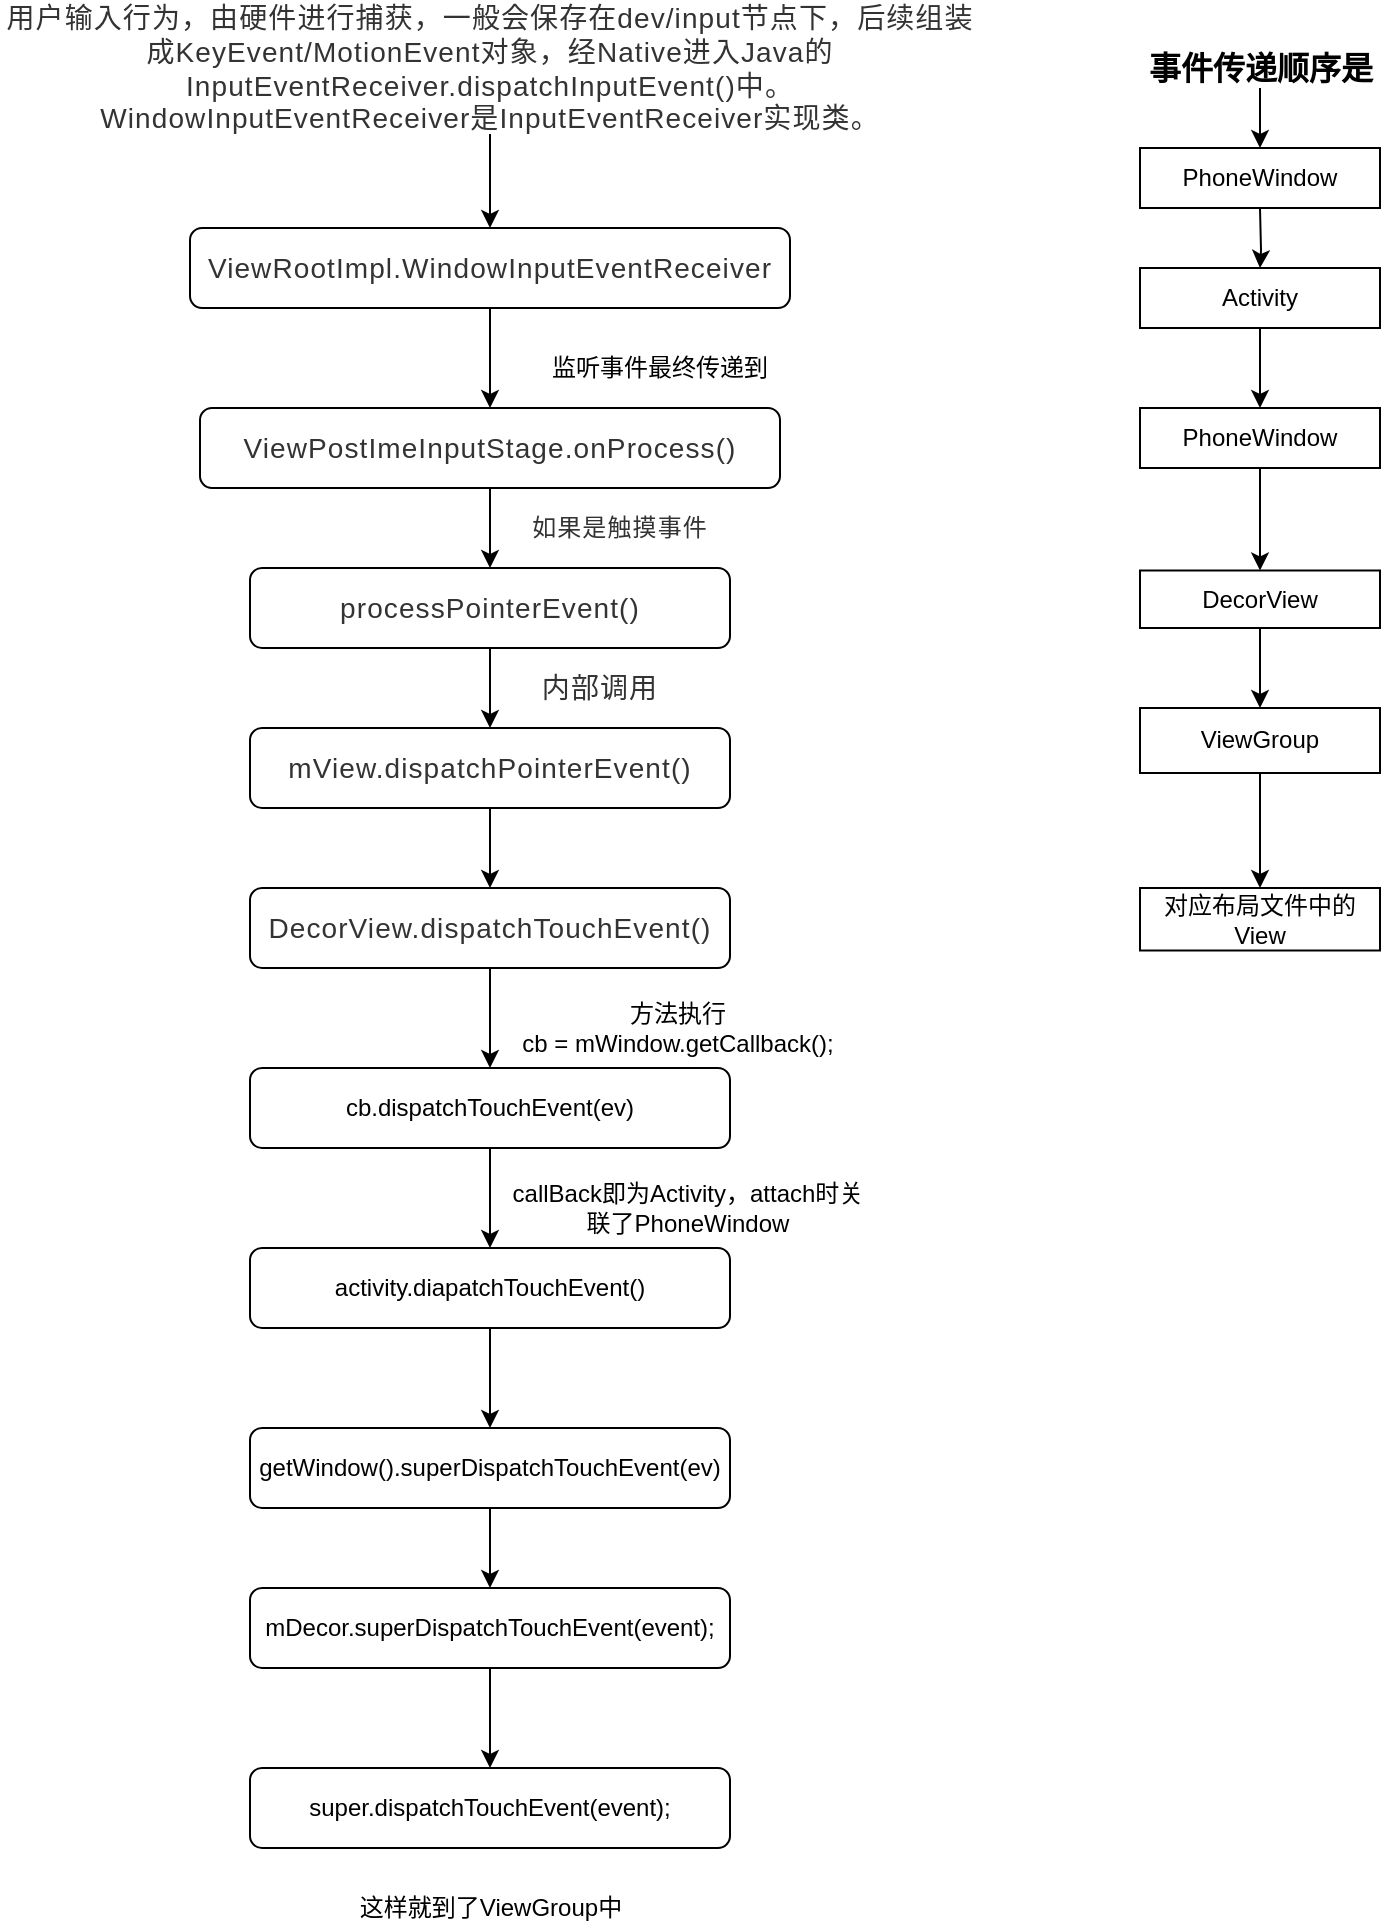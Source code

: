 <mxfile version="14.5.1" type="github">
  <diagram id="C5RBs43oDa-KdzZeNtuy" name="Page-1">
    <mxGraphModel dx="786" dy="492" grid="1" gridSize="10" guides="1" tooltips="1" connect="1" arrows="1" fold="1" page="1" pageScale="1" pageWidth="827" pageHeight="1169" math="0" shadow="0">
      <root>
        <mxCell id="WIyWlLk6GJQsqaUBKTNV-0" />
        <mxCell id="WIyWlLk6GJQsqaUBKTNV-1" parent="WIyWlLk6GJQsqaUBKTNV-0" />
        <mxCell id="bAhNseAzFj9elFxGUeEz-3" value="" style="edgeStyle=orthogonalEdgeStyle;rounded=0;orthogonalLoop=1;jettySize=auto;html=1;" edge="1" parent="WIyWlLk6GJQsqaUBKTNV-1" source="WIyWlLk6GJQsqaUBKTNV-3" target="bAhNseAzFj9elFxGUeEz-0">
          <mxGeometry relative="1" as="geometry" />
        </mxCell>
        <mxCell id="WIyWlLk6GJQsqaUBKTNV-3" value="&lt;span style=&quot;color: rgb(51 , 51 , 51) ; font-family: , , , &amp;#34;helvetica neue&amp;#34; , &amp;#34;pingfang sc&amp;#34; , &amp;#34;hiragino sans gb&amp;#34; , &amp;#34;microsoft yahei ui&amp;#34; , &amp;#34;microsoft yahei&amp;#34; , &amp;#34;arial&amp;#34; , sans-serif ; font-size: 14px ; letter-spacing: 0.544px ; text-align: left ; background-color: rgb(255 , 255 , 255)&quot;&gt;ViewRootImpl.WindowInputEventReceiver&lt;/span&gt;" style="rounded=1;whiteSpace=wrap;html=1;fontSize=12;glass=0;strokeWidth=1;shadow=0;" parent="WIyWlLk6GJQsqaUBKTNV-1" vertex="1">
          <mxGeometry x="170" y="150" width="300" height="40" as="geometry" />
        </mxCell>
        <mxCell id="bAhNseAzFj9elFxGUeEz-11" value="" style="edgeStyle=orthogonalEdgeStyle;rounded=0;orthogonalLoop=1;jettySize=auto;html=1;" edge="1" parent="WIyWlLk6GJQsqaUBKTNV-1" source="bAhNseAzFj9elFxGUeEz-0" target="bAhNseAzFj9elFxGUeEz-9">
          <mxGeometry relative="1" as="geometry" />
        </mxCell>
        <mxCell id="bAhNseAzFj9elFxGUeEz-0" value="&lt;span style=&quot;color: rgb(51 , 51 , 51) ; font-family: , , , &amp;#34;helvetica neue&amp;#34; , &amp;#34;pingfang sc&amp;#34; , &amp;#34;hiragino sans gb&amp;#34; , &amp;#34;microsoft yahei ui&amp;#34; , &amp;#34;microsoft yahei&amp;#34; , &amp;#34;arial&amp;#34; , sans-serif ; font-size: 14px ; letter-spacing: 0.544px ; text-align: left ; background-color: rgb(255 , 255 , 255)&quot;&gt;ViewPostImeInputStage.onProcess()&lt;/span&gt;" style="rounded=1;whiteSpace=wrap;html=1;" vertex="1" parent="WIyWlLk6GJQsqaUBKTNV-1">
          <mxGeometry x="175" y="240" width="290" height="40" as="geometry" />
        </mxCell>
        <mxCell id="bAhNseAzFj9elFxGUeEz-4" value="监听事件最终传递到" style="text;html=1;strokeColor=none;fillColor=none;align=center;verticalAlign=middle;whiteSpace=wrap;rounded=0;" vertex="1" parent="WIyWlLk6GJQsqaUBKTNV-1">
          <mxGeometry x="320" y="210" width="170" height="20" as="geometry" />
        </mxCell>
        <mxCell id="bAhNseAzFj9elFxGUeEz-6" value="" style="endArrow=none;dashed=1;html=1;dashPattern=1 3;strokeWidth=2;" edge="1" parent="WIyWlLk6GJQsqaUBKTNV-1" source="bAhNseAzFj9elFxGUeEz-5">
          <mxGeometry width="50" height="50" relative="1" as="geometry">
            <mxPoint x="380" y="100" as="sourcePoint" />
            <mxPoint x="430" y="50" as="targetPoint" />
          </mxGeometry>
        </mxCell>
        <mxCell id="bAhNseAzFj9elFxGUeEz-37" value="" style="edgeStyle=orthogonalEdgeStyle;rounded=0;orthogonalLoop=1;jettySize=auto;html=1;fontSize=12;" edge="1" parent="WIyWlLk6GJQsqaUBKTNV-1" source="bAhNseAzFj9elFxGUeEz-5" target="WIyWlLk6GJQsqaUBKTNV-3">
          <mxGeometry relative="1" as="geometry" />
        </mxCell>
        <mxCell id="bAhNseAzFj9elFxGUeEz-5" value="&lt;span style=&quot;color: rgb(51 , 51 , 51) ; font-family: , , , &amp;#34;helvetica neue&amp;#34; , &amp;#34;pingfang sc&amp;#34; , &amp;#34;hiragino sans gb&amp;#34; , &amp;#34;microsoft yahei ui&amp;#34; , &amp;#34;microsoft yahei&amp;#34; , &amp;#34;arial&amp;#34; , sans-serif ; font-size: 14px ; letter-spacing: 0.544px ; text-align: left ; background-color: rgb(255 , 255 , 255)&quot;&gt;用户输入行为，由硬件进行捕获，一般会保存在dev/input节点下，后续组装成KeyEvent/MotionEvent对象，经Native进入Java的InputEventReceiver.dispatchInputEvent()中。&lt;br&gt;&lt;/span&gt;&lt;span style=&quot;color: rgb(51 , 51 , 51) ; font-size: 14px ; letter-spacing: 0.544px ; text-align: left ; background-color: rgb(255 , 255 , 255)&quot;&gt;WindowInputEventReceiver是InputEventReceiver实现类。&lt;/span&gt;&lt;span style=&quot;color: rgb(51 , 51 , 51) ; font-family: , , , &amp;#34;helvetica neue&amp;#34; , &amp;#34;pingfang sc&amp;#34; , &amp;#34;hiragino sans gb&amp;#34; , &amp;#34;microsoft yahei ui&amp;#34; , &amp;#34;microsoft yahei&amp;#34; , &amp;#34;arial&amp;#34; , sans-serif ; font-size: 14px ; letter-spacing: 0.544px ; text-align: left ; background-color: rgb(255 , 255 , 255)&quot;&gt;&lt;br&gt;&lt;/span&gt;" style="text;html=1;strokeColor=none;fillColor=none;align=center;verticalAlign=middle;whiteSpace=wrap;rounded=0;" vertex="1" parent="WIyWlLk6GJQsqaUBKTNV-1">
          <mxGeometry x="75" y="40" width="490" height="60" as="geometry" />
        </mxCell>
        <mxCell id="bAhNseAzFj9elFxGUeEz-8" value="" style="endArrow=none;dashed=1;html=1;dashPattern=1 3;strokeWidth=2;" edge="1" parent="WIyWlLk6GJQsqaUBKTNV-1" target="bAhNseAzFj9elFxGUeEz-5">
          <mxGeometry width="50" height="50" relative="1" as="geometry">
            <mxPoint x="380" y="100" as="sourcePoint" />
            <mxPoint x="430" y="50" as="targetPoint" />
          </mxGeometry>
        </mxCell>
        <mxCell id="bAhNseAzFj9elFxGUeEz-17" value="" style="edgeStyle=orthogonalEdgeStyle;rounded=0;orthogonalLoop=1;jettySize=auto;html=1;" edge="1" parent="WIyWlLk6GJQsqaUBKTNV-1" source="bAhNseAzFj9elFxGUeEz-9" target="bAhNseAzFj9elFxGUeEz-13">
          <mxGeometry relative="1" as="geometry" />
        </mxCell>
        <mxCell id="bAhNseAzFj9elFxGUeEz-9" value="&lt;span style=&quot;color: rgb(51 , 51 , 51) ; font-family: , , , &amp;#34;helvetica neue&amp;#34; , &amp;#34;pingfang sc&amp;#34; , &amp;#34;hiragino sans gb&amp;#34; , &amp;#34;microsoft yahei ui&amp;#34; , &amp;#34;microsoft yahei&amp;#34; , &amp;#34;arial&amp;#34; , sans-serif ; font-size: 14px ; letter-spacing: 0.544px ; text-align: left ; background-color: rgb(255 , 255 , 255)&quot;&gt;processPointerEvent()&lt;/span&gt;" style="rounded=1;whiteSpace=wrap;html=1;" vertex="1" parent="WIyWlLk6GJQsqaUBKTNV-1">
          <mxGeometry x="200" y="320" width="240" height="40" as="geometry" />
        </mxCell>
        <mxCell id="bAhNseAzFj9elFxGUeEz-12" value="&lt;span style=&quot;color: rgb(51, 51, 51); font-size: 12px; letter-spacing: 0.544px; text-align: left; background-color: rgb(255, 255, 255);&quot;&gt;如果是触摸事件&lt;/span&gt;" style="text;html=1;strokeColor=none;fillColor=none;align=center;verticalAlign=middle;whiteSpace=wrap;rounded=0;fontSize=12;" vertex="1" parent="WIyWlLk6GJQsqaUBKTNV-1">
          <mxGeometry x="330" y="290" width="110" height="20" as="geometry" />
        </mxCell>
        <mxCell id="bAhNseAzFj9elFxGUeEz-20" value="" style="edgeStyle=orthogonalEdgeStyle;rounded=0;orthogonalLoop=1;jettySize=auto;html=1;fontSize=12;" edge="1" parent="WIyWlLk6GJQsqaUBKTNV-1" source="bAhNseAzFj9elFxGUeEz-13" target="bAhNseAzFj9elFxGUeEz-19">
          <mxGeometry relative="1" as="geometry" />
        </mxCell>
        <mxCell id="bAhNseAzFj9elFxGUeEz-13" value="&lt;span style=&quot;color: rgb(51 , 51 , 51) ; font-size: 14px ; letter-spacing: 0.544px ; text-align: left ; background-color: rgb(255 , 255 , 255)&quot;&gt;mView.dispatchPointerEvent()&lt;/span&gt;" style="rounded=1;whiteSpace=wrap;html=1;" vertex="1" parent="WIyWlLk6GJQsqaUBKTNV-1">
          <mxGeometry x="200" y="400" width="240" height="40" as="geometry" />
        </mxCell>
        <mxCell id="bAhNseAzFj9elFxGUeEz-14" style="edgeStyle=orthogonalEdgeStyle;rounded=0;orthogonalLoop=1;jettySize=auto;html=1;exitX=0.5;exitY=1;exitDx=0;exitDy=0;" edge="1" parent="WIyWlLk6GJQsqaUBKTNV-1" source="bAhNseAzFj9elFxGUeEz-0" target="bAhNseAzFj9elFxGUeEz-0">
          <mxGeometry relative="1" as="geometry" />
        </mxCell>
        <mxCell id="bAhNseAzFj9elFxGUeEz-15" style="edgeStyle=orthogonalEdgeStyle;rounded=0;orthogonalLoop=1;jettySize=auto;html=1;exitX=0.5;exitY=1;exitDx=0;exitDy=0;" edge="1" parent="WIyWlLk6GJQsqaUBKTNV-1" source="WIyWlLk6GJQsqaUBKTNV-3" target="WIyWlLk6GJQsqaUBKTNV-3">
          <mxGeometry relative="1" as="geometry" />
        </mxCell>
        <mxCell id="bAhNseAzFj9elFxGUeEz-18" value="&lt;span style=&quot;color: rgb(51 , 51 , 51) ; font-family: , , , &amp;#34;helvetica neue&amp;#34; , &amp;#34;pingfang sc&amp;#34; , &amp;#34;hiragino sans gb&amp;#34; , &amp;#34;microsoft yahei ui&amp;#34; , &amp;#34;microsoft yahei&amp;#34; , &amp;#34;arial&amp;#34; , sans-serif ; font-size: 14px ; letter-spacing: 0.544px ; text-align: left ; background-color: rgb(255 , 255 , 255)&quot;&gt;内部调用&lt;/span&gt;" style="text;html=1;strokeColor=none;fillColor=none;align=center;verticalAlign=middle;whiteSpace=wrap;rounded=0;fontSize=12;" vertex="1" parent="WIyWlLk6GJQsqaUBKTNV-1">
          <mxGeometry x="340" y="370" width="70" height="20" as="geometry" />
        </mxCell>
        <mxCell id="bAhNseAzFj9elFxGUeEz-23" value="" style="edgeStyle=orthogonalEdgeStyle;rounded=0;orthogonalLoop=1;jettySize=auto;html=1;fontSize=12;" edge="1" parent="WIyWlLk6GJQsqaUBKTNV-1" source="bAhNseAzFj9elFxGUeEz-19" target="bAhNseAzFj9elFxGUeEz-22">
          <mxGeometry relative="1" as="geometry" />
        </mxCell>
        <mxCell id="bAhNseAzFj9elFxGUeEz-19" value="&lt;span style=&quot;color: rgb(51 , 51 , 51) ; font-family: , , , &amp;#34;helvetica neue&amp;#34; , &amp;#34;pingfang sc&amp;#34; , &amp;#34;hiragino sans gb&amp;#34; , &amp;#34;microsoft yahei ui&amp;#34; , &amp;#34;microsoft yahei&amp;#34; , &amp;#34;arial&amp;#34; , sans-serif ; font-size: 14px ; letter-spacing: 0.544px ; text-align: left ; background-color: rgb(255 , 255 , 255)&quot;&gt;DecorView.dispatchTouchEvent()&lt;/span&gt;" style="rounded=1;whiteSpace=wrap;html=1;fontSize=12;" vertex="1" parent="WIyWlLk6GJQsqaUBKTNV-1">
          <mxGeometry x="200" y="480" width="240" height="40" as="geometry" />
        </mxCell>
        <mxCell id="bAhNseAzFj9elFxGUeEz-27" value="" style="edgeStyle=orthogonalEdgeStyle;rounded=0;orthogonalLoop=1;jettySize=auto;html=1;fontSize=12;" edge="1" parent="WIyWlLk6GJQsqaUBKTNV-1" source="bAhNseAzFj9elFxGUeEz-22" target="bAhNseAzFj9elFxGUeEz-26">
          <mxGeometry relative="1" as="geometry" />
        </mxCell>
        <mxCell id="bAhNseAzFj9elFxGUeEz-22" value="cb.dispatchTouchEvent(ev)" style="rounded=1;whiteSpace=wrap;html=1;fontSize=12;" vertex="1" parent="WIyWlLk6GJQsqaUBKTNV-1">
          <mxGeometry x="200" y="570" width="240" height="40" as="geometry" />
        </mxCell>
        <mxCell id="bAhNseAzFj9elFxGUeEz-24" value="方法执行&lt;br&gt;cb = mWindow.getCallback();" style="text;html=1;strokeColor=none;fillColor=none;align=center;verticalAlign=middle;whiteSpace=wrap;rounded=0;fontSize=12;" vertex="1" parent="WIyWlLk6GJQsqaUBKTNV-1">
          <mxGeometry x="329" y="540" width="170" height="20" as="geometry" />
        </mxCell>
        <mxCell id="bAhNseAzFj9elFxGUeEz-30" value="" style="edgeStyle=orthogonalEdgeStyle;rounded=0;orthogonalLoop=1;jettySize=auto;html=1;fontSize=12;" edge="1" parent="WIyWlLk6GJQsqaUBKTNV-1" source="bAhNseAzFj9elFxGUeEz-26" target="bAhNseAzFj9elFxGUeEz-29">
          <mxGeometry relative="1" as="geometry" />
        </mxCell>
        <mxCell id="bAhNseAzFj9elFxGUeEz-26" value="activity.diapatchTouchEvent()" style="rounded=1;whiteSpace=wrap;html=1;fontSize=12;" vertex="1" parent="WIyWlLk6GJQsqaUBKTNV-1">
          <mxGeometry x="200" y="660" width="240" height="40" as="geometry" />
        </mxCell>
        <mxCell id="bAhNseAzFj9elFxGUeEz-28" value="callBack即为Activity，attach时关联了PhoneWindow" style="text;html=1;strokeColor=none;fillColor=none;align=center;verticalAlign=middle;whiteSpace=wrap;rounded=0;fontSize=12;" vertex="1" parent="WIyWlLk6GJQsqaUBKTNV-1">
          <mxGeometry x="329" y="630" width="180" height="20" as="geometry" />
        </mxCell>
        <mxCell id="bAhNseAzFj9elFxGUeEz-32" value="" style="edgeStyle=orthogonalEdgeStyle;rounded=0;orthogonalLoop=1;jettySize=auto;html=1;fontSize=12;" edge="1" parent="WIyWlLk6GJQsqaUBKTNV-1" source="bAhNseAzFj9elFxGUeEz-29" target="bAhNseAzFj9elFxGUeEz-31">
          <mxGeometry relative="1" as="geometry" />
        </mxCell>
        <mxCell id="bAhNseAzFj9elFxGUeEz-29" value="getWindow().superDispatchTouchEvent(ev)" style="rounded=1;whiteSpace=wrap;html=1;fontSize=12;" vertex="1" parent="WIyWlLk6GJQsqaUBKTNV-1">
          <mxGeometry x="200" y="750" width="240" height="40" as="geometry" />
        </mxCell>
        <mxCell id="bAhNseAzFj9elFxGUeEz-34" value="" style="edgeStyle=orthogonalEdgeStyle;rounded=0;orthogonalLoop=1;jettySize=auto;html=1;fontSize=12;" edge="1" parent="WIyWlLk6GJQsqaUBKTNV-1" source="bAhNseAzFj9elFxGUeEz-31" target="bAhNseAzFj9elFxGUeEz-33">
          <mxGeometry relative="1" as="geometry" />
        </mxCell>
        <mxCell id="bAhNseAzFj9elFxGUeEz-31" value="mDecor.superDispatchTouchEvent(event);" style="rounded=1;whiteSpace=wrap;html=1;fontSize=12;" vertex="1" parent="WIyWlLk6GJQsqaUBKTNV-1">
          <mxGeometry x="200" y="830" width="240" height="40" as="geometry" />
        </mxCell>
        <mxCell id="bAhNseAzFj9elFxGUeEz-33" value="super.dispatchTouchEvent(event);" style="rounded=1;whiteSpace=wrap;html=1;fontSize=12;" vertex="1" parent="WIyWlLk6GJQsqaUBKTNV-1">
          <mxGeometry x="200" y="920" width="240" height="40" as="geometry" />
        </mxCell>
        <mxCell id="bAhNseAzFj9elFxGUeEz-35" value="这样就到了ViewGroup中" style="text;html=1;strokeColor=none;fillColor=none;align=center;verticalAlign=middle;whiteSpace=wrap;rounded=0;fontSize=12;" vertex="1" parent="WIyWlLk6GJQsqaUBKTNV-1">
          <mxGeometry x="194.5" y="980" width="251" height="20" as="geometry" />
        </mxCell>
        <mxCell id="bAhNseAzFj9elFxGUeEz-41" value="" style="edgeStyle=orthogonalEdgeStyle;rounded=0;orthogonalLoop=1;jettySize=auto;html=1;fontSize=12;" edge="1" parent="WIyWlLk6GJQsqaUBKTNV-1" target="bAhNseAzFj9elFxGUeEz-40">
          <mxGeometry relative="1" as="geometry">
            <mxPoint x="705" y="140" as="sourcePoint" />
          </mxGeometry>
        </mxCell>
        <mxCell id="bAhNseAzFj9elFxGUeEz-43" value="" style="edgeStyle=orthogonalEdgeStyle;rounded=0;orthogonalLoop=1;jettySize=auto;html=1;fontSize=12;" edge="1" parent="WIyWlLk6GJQsqaUBKTNV-1" source="bAhNseAzFj9elFxGUeEz-40" target="bAhNseAzFj9elFxGUeEz-42">
          <mxGeometry relative="1" as="geometry" />
        </mxCell>
        <mxCell id="bAhNseAzFj9elFxGUeEz-40" value="Activity" style="whiteSpace=wrap;html=1;fontSize=12;" vertex="1" parent="WIyWlLk6GJQsqaUBKTNV-1">
          <mxGeometry x="645" y="170" width="120" height="30" as="geometry" />
        </mxCell>
        <mxCell id="bAhNseAzFj9elFxGUeEz-45" value="" style="edgeStyle=orthogonalEdgeStyle;rounded=0;orthogonalLoop=1;jettySize=auto;html=1;fontSize=12;" edge="1" parent="WIyWlLk6GJQsqaUBKTNV-1" source="bAhNseAzFj9elFxGUeEz-42" target="bAhNseAzFj9elFxGUeEz-44">
          <mxGeometry relative="1" as="geometry" />
        </mxCell>
        <mxCell id="bAhNseAzFj9elFxGUeEz-42" value="PhoneWindow" style="whiteSpace=wrap;html=1;" vertex="1" parent="WIyWlLk6GJQsqaUBKTNV-1">
          <mxGeometry x="645" y="240" width="120" height="30" as="geometry" />
        </mxCell>
        <mxCell id="bAhNseAzFj9elFxGUeEz-47" value="" style="edgeStyle=orthogonalEdgeStyle;rounded=0;orthogonalLoop=1;jettySize=auto;html=1;fontSize=12;" edge="1" parent="WIyWlLk6GJQsqaUBKTNV-1" source="bAhNseAzFj9elFxGUeEz-44" target="bAhNseAzFj9elFxGUeEz-46">
          <mxGeometry relative="1" as="geometry" />
        </mxCell>
        <mxCell id="bAhNseAzFj9elFxGUeEz-44" value="DecorView" style="whiteSpace=wrap;html=1;" vertex="1" parent="WIyWlLk6GJQsqaUBKTNV-1">
          <mxGeometry x="645" y="321.25" width="120" height="28.75" as="geometry" />
        </mxCell>
        <mxCell id="bAhNseAzFj9elFxGUeEz-49" value="" style="edgeStyle=orthogonalEdgeStyle;rounded=0;orthogonalLoop=1;jettySize=auto;html=1;fontSize=12;" edge="1" parent="WIyWlLk6GJQsqaUBKTNV-1" source="bAhNseAzFj9elFxGUeEz-46" target="bAhNseAzFj9elFxGUeEz-48">
          <mxGeometry relative="1" as="geometry" />
        </mxCell>
        <mxCell id="bAhNseAzFj9elFxGUeEz-46" value="ViewGroup" style="whiteSpace=wrap;html=1;" vertex="1" parent="WIyWlLk6GJQsqaUBKTNV-1">
          <mxGeometry x="645" y="390" width="120" height="32.5" as="geometry" />
        </mxCell>
        <mxCell id="bAhNseAzFj9elFxGUeEz-48" value="对应布局文件中的View" style="whiteSpace=wrap;html=1;" vertex="1" parent="WIyWlLk6GJQsqaUBKTNV-1">
          <mxGeometry x="645" y="480" width="120" height="31.25" as="geometry" />
        </mxCell>
        <mxCell id="bAhNseAzFj9elFxGUeEz-50" value="PhoneWindow" style="whiteSpace=wrap;html=1;fontSize=12;" vertex="1" parent="WIyWlLk6GJQsqaUBKTNV-1">
          <mxGeometry x="645" y="110" width="120" height="30" as="geometry" />
        </mxCell>
        <mxCell id="bAhNseAzFj9elFxGUeEz-53" value="" style="edgeStyle=orthogonalEdgeStyle;rounded=0;orthogonalLoop=1;jettySize=auto;html=1;fontSize=12;" edge="1" parent="WIyWlLk6GJQsqaUBKTNV-1" source="bAhNseAzFj9elFxGUeEz-51" target="bAhNseAzFj9elFxGUeEz-50">
          <mxGeometry relative="1" as="geometry" />
        </mxCell>
        <mxCell id="bAhNseAzFj9elFxGUeEz-51" value="&lt;span style=&quot;font-size: 16px;&quot;&gt;事件传递顺序是&lt;/span&gt;" style="text;html=1;align=center;verticalAlign=middle;resizable=0;points=[];autosize=1;fontSize=16;fontStyle=1" vertex="1" parent="WIyWlLk6GJQsqaUBKTNV-1">
          <mxGeometry x="640" y="60" width="130" height="20" as="geometry" />
        </mxCell>
      </root>
    </mxGraphModel>
  </diagram>
</mxfile>

